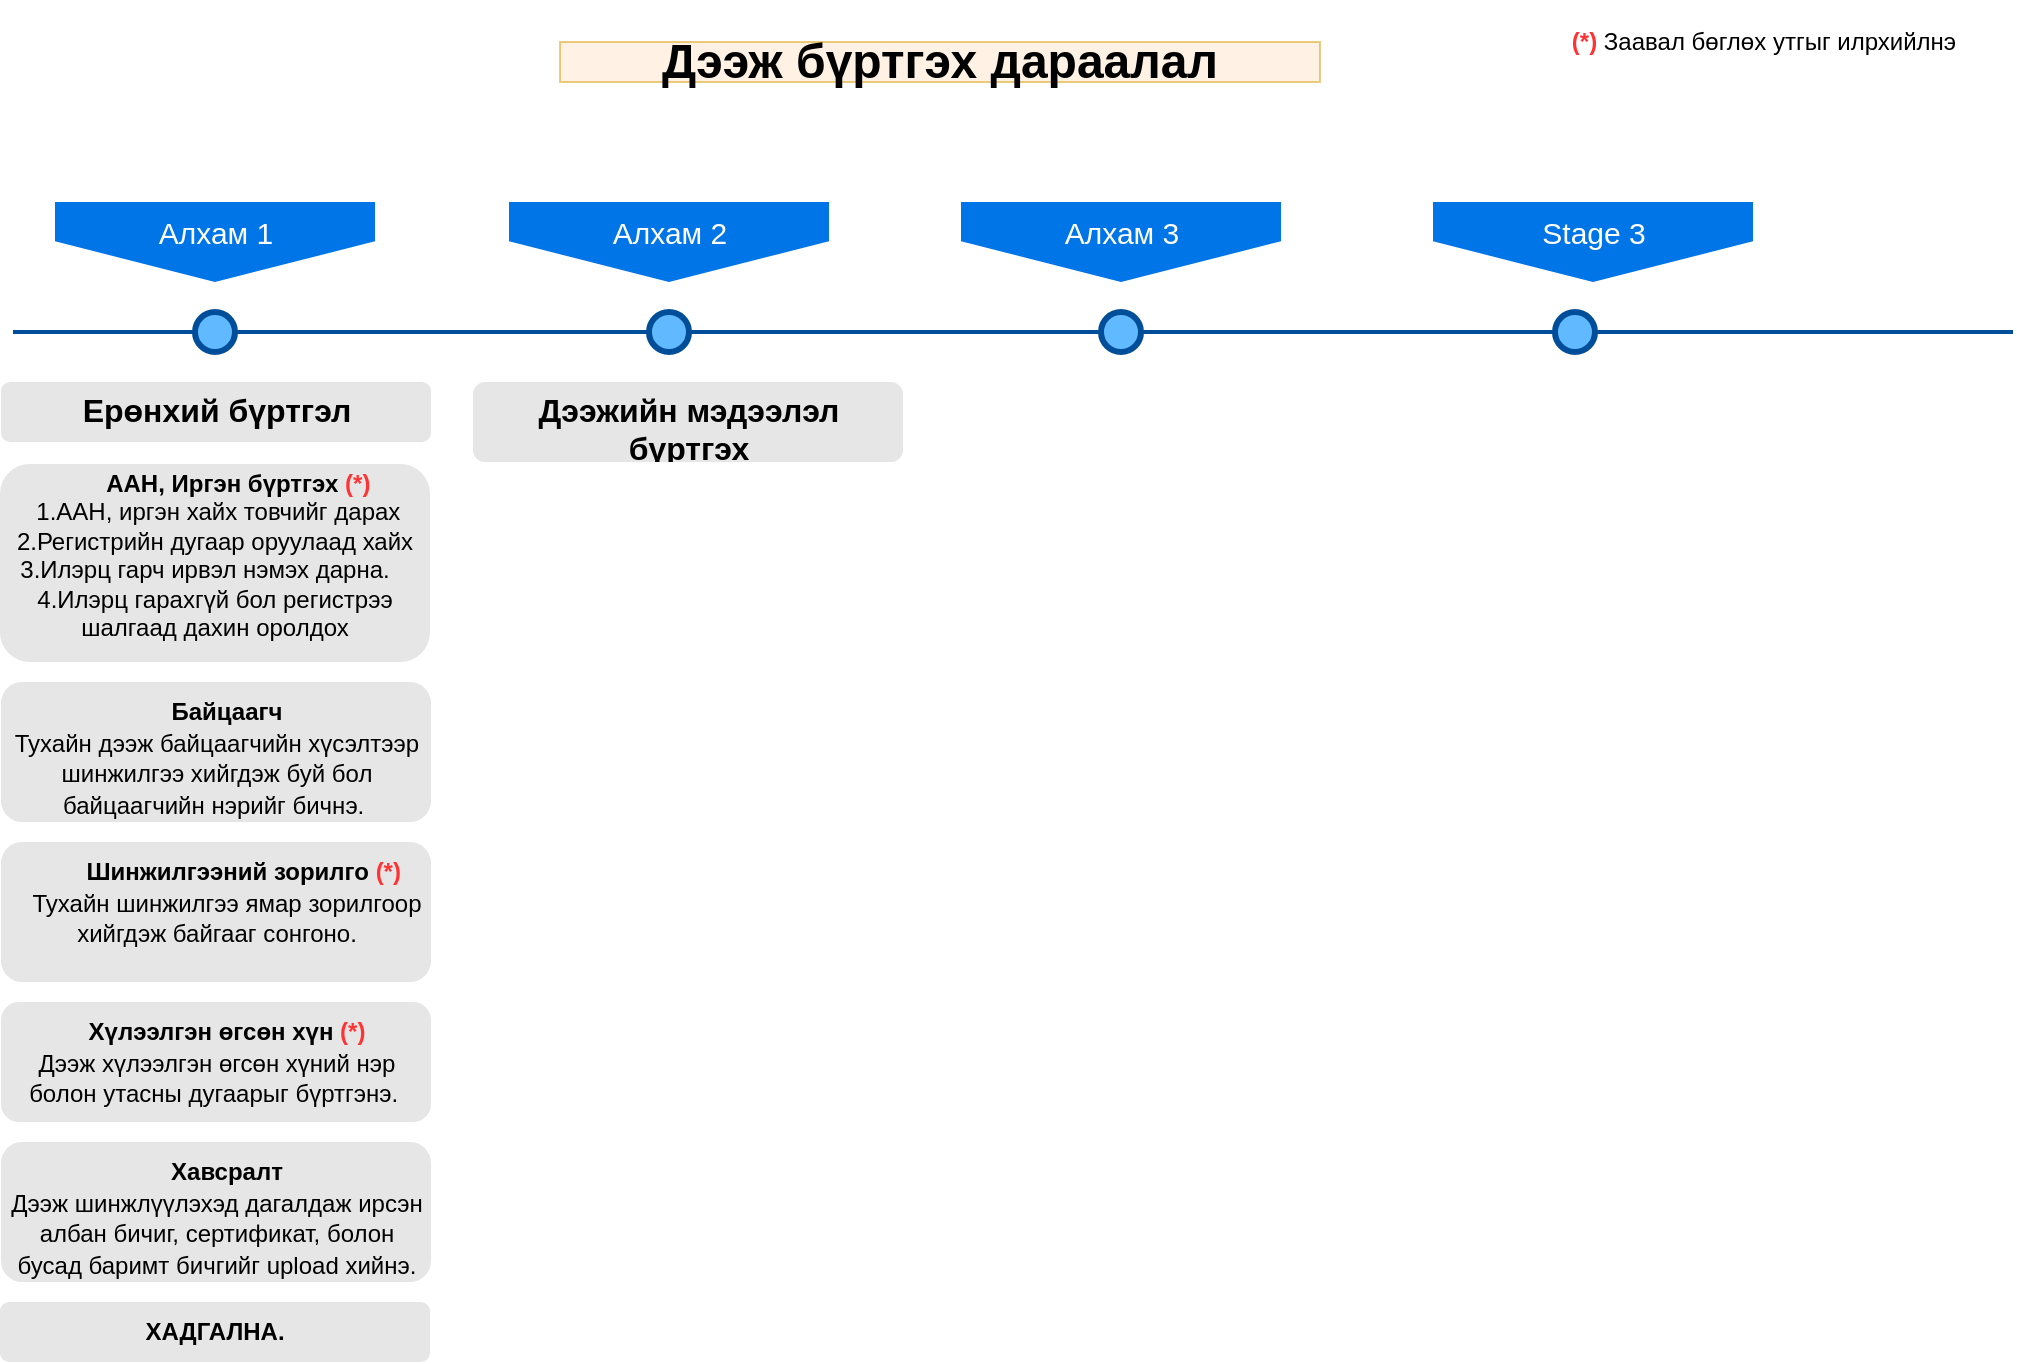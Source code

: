 <mxfile version="14.2.7" type="github">
  <diagram name="Page-1" id="82e54ff1-d628-8f03-85c4-9753963a91cd">
    <mxGraphModel dx="2031" dy="1089" grid="1" gridSize="10" guides="1" tooltips="1" connect="1" arrows="1" fold="1" page="1" pageScale="1" pageWidth="1169" pageHeight="827" background="#ffffff" math="0" shadow="0">
      <root>
        <mxCell id="0" />
        <mxCell id="1" parent="0" />
        <mxCell id="4ec97bd9e5d20128-1" value="" style="line;strokeWidth=2;html=1;fillColor=none;fontSize=28;fontColor=#004D99;strokeColor=#004D99;" parent="1" vertex="1">
          <mxGeometry x="66.5" y="160" width="1000" height="10" as="geometry" />
        </mxCell>
        <mxCell id="4ec97bd9e5d20128-5" value="Алхам 1" style="shape=offPageConnector;whiteSpace=wrap;html=1;fillColor=#0075E8;fontSize=15;fontColor=#FFFFFF;size=0.509;verticalAlign=top;strokeColor=none;" parent="1" vertex="1">
          <mxGeometry x="87.5" y="100" width="160" height="40" as="geometry" />
        </mxCell>
        <mxCell id="4ec97bd9e5d20128-6" value="&lt;span&gt;Алхам 3&lt;/span&gt;" style="shape=offPageConnector;whiteSpace=wrap;html=1;fillColor=#0075E8;fontSize=15;fontColor=#FFFFFF;size=0.509;verticalAlign=top;strokeColor=none;" parent="1" vertex="1">
          <mxGeometry x="540.5" y="100" width="160" height="40" as="geometry" />
        </mxCell>
        <mxCell id="4ec97bd9e5d20128-9" value="" style="ellipse;whiteSpace=wrap;html=1;fillColor=#61BAFF;fontSize=28;fontColor=#004D99;strokeWidth=3;strokeColor=#004D99;" parent="1" vertex="1">
          <mxGeometry x="157.5" y="155" width="20" height="20" as="geometry" />
        </mxCell>
        <mxCell id="4ec97bd9e5d20128-10" value="" style="ellipse;whiteSpace=wrap;html=1;fillColor=#61BAFF;fontSize=28;fontColor=#004D99;strokeWidth=3;strokeColor=#004D99;" parent="1" vertex="1">
          <mxGeometry x="384.5" y="155" width="20" height="20" as="geometry" />
        </mxCell>
        <mxCell id="4ec97bd9e5d20128-11" value="" style="ellipse;whiteSpace=wrap;html=1;fillColor=#61BAFF;fontSize=28;fontColor=#004D99;strokeWidth=3;strokeColor=#004D99;" parent="1" vertex="1">
          <mxGeometry x="610.5" y="155" width="20" height="20" as="geometry" />
        </mxCell>
        <mxCell id="4ec97bd9e5d20128-13" value="" style="ellipse;whiteSpace=wrap;html=1;fillColor=#61BAFF;fontSize=28;fontColor=#004D99;strokeWidth=3;strokeColor=#004D99;" parent="1" vertex="1">
          <mxGeometry x="837.5" y="155" width="20" height="20" as="geometry" />
        </mxCell>
        <mxCell id="4ec97bd9e5d20128-14" value="&lt;h3&gt;&lt;font style=&quot;font-size: 16px&quot;&gt;Ерөнхий бүртгэл&lt;/font&gt;&lt;/h3&gt;" style="text;html=1;spacing=5;spacingTop=-20;whiteSpace=wrap;overflow=hidden;strokeColor=none;strokeWidth=3;fillColor=#E6E6E6;fontSize=13;fontColor=#000000;align=center;rounded=1;" parent="1" vertex="1">
          <mxGeometry x="60.5" y="190" width="215" height="30" as="geometry" />
        </mxCell>
        <mxCell id="eTi-LTEG1T1zRE0e5gj7-2" value="&lt;p style=&quot;line-height: 20%&quot;&gt;&lt;/p&gt;&lt;h3 style=&quot;font-size: 12px&quot;&gt;&lt;span style=&quot;font-size: 12px ; font-weight: normal ; text-align: justify&quot;&gt;&amp;nbsp; &amp;nbsp; &amp;nbsp; &amp;nbsp;&amp;nbsp;&lt;/span&gt;&lt;span style=&quot;font-size: 12px ; text-align: justify&quot;&gt;ААН, Иргэн бүртгэх&lt;/span&gt;&lt;span style=&quot;font-size: 12px ; text-align: justify&quot;&gt;&lt;span style=&quot;font-weight: normal&quot;&gt;&amp;nbsp;&lt;/span&gt;&lt;font color=&quot;#ff3333&quot;&gt;(*)&lt;/font&gt;&lt;font color=&quot;#990000&quot; style=&quot;font-weight: normal ; font-size: 12px&quot;&gt;&amp;nbsp; &amp;nbsp;&amp;nbsp;&lt;/font&gt;&lt;span style=&quot;font-weight: normal&quot;&gt;1.ААН, иргэн хайх товчийг дарах&amp;nbsp; 2.Регистрийн дугаар оруулаад хайх 3.Илэрц гарч ирвэл нэмэх дарна.&amp;nbsp; &amp;nbsp; 4.Илэрц гарахгүй бол регистрээ шалгаад дахин оролдох&lt;/span&gt;&lt;/span&gt;&lt;br&gt;&lt;/h3&gt;&lt;p&gt;&lt;/p&gt;" style="text;html=1;spacing=5;spacingTop=-20;whiteSpace=wrap;overflow=hidden;strokeWidth=3;fillColor=#E6E6E6;fontSize=13;fontColor=#000000;align=center;rounded=1;line-height: 1;" vertex="1" parent="1">
          <mxGeometry x="60" y="231" width="215" height="99" as="geometry" />
        </mxCell>
        <mxCell id="eTi-LTEG1T1zRE0e5gj7-3" value="&lt;p style=&quot;line-height: 20%&quot;&gt;&lt;/p&gt;&lt;h4&gt;&lt;span style=&quot;font-size: 12px ; font-weight: 400&quot;&gt;&amp;nbsp; &amp;nbsp; &amp;nbsp; &amp;nbsp; &amp;nbsp; &amp;nbsp;&lt;/span&gt;&lt;span style=&quot;font-size: 12px&quot;&gt;Шинжилгээний зорилго&lt;/span&gt;&lt;span style=&quot;font-size: 12px ; font-weight: 400&quot;&gt;&amp;nbsp;&lt;/span&gt;&lt;span style=&quot;font-size: 12px&quot;&gt;&lt;font color=&quot;#ff3333&quot;&gt;(*)&lt;/font&gt;&lt;/span&gt;&lt;span style=&quot;font-size: 12px ; font-weight: 400&quot;&gt;&amp;nbsp; &amp;nbsp; &amp;nbsp; &amp;nbsp;Тухайн шинжилгээ ямар зорилгоор хийгдэж байгааг сонгоно.&lt;/span&gt;&lt;/h4&gt;&lt;p&gt;&lt;/p&gt;" style="text;html=1;spacing=5;spacingTop=-20;whiteSpace=wrap;overflow=hidden;strokeWidth=3;fillColor=#E6E6E6;fontSize=13;fontColor=#000000;align=center;rounded=1;line-height: 1;" vertex="1" parent="1">
          <mxGeometry x="60.5" y="420" width="215" height="70" as="geometry" />
        </mxCell>
        <mxCell id="eTi-LTEG1T1zRE0e5gj7-4" value="&lt;p style=&quot;line-height: 20%&quot;&gt;&lt;/p&gt;&lt;h4&gt;&lt;span style=&quot;font-size: 12px ; font-weight: 400&quot;&gt;&amp;nbsp; &amp;nbsp; &amp;nbsp; &amp;nbsp; &amp;nbsp; &amp;nbsp; &amp;nbsp; &amp;nbsp; &amp;nbsp; &amp;nbsp; &amp;nbsp; &lt;/span&gt;&lt;span style=&quot;font-size: 12px&quot;&gt;Байцаагч&lt;/span&gt;&lt;span style=&quot;font-size: 12px ; font-weight: 400&quot;&gt;&amp;nbsp; &amp;nbsp; &amp;nbsp; &amp;nbsp; &amp;nbsp; &amp;nbsp; &amp;nbsp; &amp;nbsp; &amp;nbsp; &amp;nbsp; Тухайн дээж байцаагчийн хүсэлтээр шинжилгээ хийгдэж буй бол байцаагчийн нэрийг бичнэ.&amp;nbsp;&lt;/span&gt;&lt;/h4&gt;&lt;p&gt;&lt;/p&gt;" style="text;html=1;spacing=5;spacingTop=-20;whiteSpace=wrap;overflow=hidden;strokeWidth=3;fillColor=#E6E6E6;fontSize=13;fontColor=#000000;align=center;rounded=1;line-height: 1;" vertex="1" parent="1">
          <mxGeometry x="60.5" y="340" width="215" height="70" as="geometry" />
        </mxCell>
        <mxCell id="eTi-LTEG1T1zRE0e5gj7-5" value="&lt;p style=&quot;line-height: 20%&quot;&gt;&lt;/p&gt;&lt;h4&gt;&lt;span style=&quot;font-size: 12px ; font-weight: 400&quot;&gt;&amp;nbsp; &amp;nbsp; &amp;nbsp; &amp;nbsp; &amp;nbsp; &lt;/span&gt;&lt;span style=&quot;font-size: 12px&quot;&gt;Хүлээлгэн өгсөн хүн &lt;font color=&quot;#ff3333&quot;&gt;(*)&lt;/font&gt;&amp;nbsp;&amp;nbsp;&lt;/span&gt;&lt;span style=&quot;font-size: 12px ; font-weight: 400&quot;&gt;&amp;nbsp; &amp;nbsp; &amp;nbsp; Дээж хүлээлгэн өгсөн хүний нэр болон утасны дугаарыг бүртгэнэ.&amp;nbsp;&lt;/span&gt;&lt;/h4&gt;&lt;p&gt;&lt;/p&gt;" style="text;html=1;spacing=5;spacingTop=-20;whiteSpace=wrap;overflow=hidden;strokeWidth=3;fillColor=#E6E6E6;fontSize=13;fontColor=#000000;align=center;rounded=1;line-height: 1;" vertex="1" parent="1">
          <mxGeometry x="60.5" y="500" width="215" height="60" as="geometry" />
        </mxCell>
        <mxCell id="eTi-LTEG1T1zRE0e5gj7-6" value="&lt;h3&gt;&lt;font style=&quot;font-size: 16px&quot;&gt;Дээжийн мэдээлэл бүртгэх&lt;/font&gt;&lt;/h3&gt;" style="text;html=1;spacing=5;spacingTop=-20;whiteSpace=wrap;overflow=hidden;strokeColor=none;strokeWidth=3;fillColor=#E6E6E6;fontSize=13;fontColor=#000000;align=center;rounded=1;" vertex="1" parent="1">
          <mxGeometry x="296.5" y="190" width="215" height="40" as="geometry" />
        </mxCell>
        <mxCell id="eTi-LTEG1T1zRE0e5gj7-8" value="&lt;p style=&quot;line-height: 20%&quot;&gt;&lt;/p&gt;&lt;h4&gt;&lt;span style=&quot;font-size: 12px ; font-weight: 400&quot;&gt;&amp;nbsp; &amp;nbsp; &amp;nbsp; &amp;nbsp; &amp;nbsp; &amp;nbsp; &amp;nbsp; &amp;nbsp; &amp;nbsp; &amp;nbsp; &amp;nbsp; &lt;/span&gt;&lt;span style=&quot;font-size: 12px&quot;&gt;Хавсралт&lt;/span&gt;&lt;span style=&quot;font-size: 12px ; font-weight: 400&quot;&gt;&amp;nbsp; &amp;nbsp; &amp;nbsp; &amp;nbsp; &amp;nbsp; &amp;nbsp; &amp;nbsp; &amp;nbsp; &amp;nbsp; &amp;nbsp; Дээж шинжлүүлэхэд дагалдаж ирсэн албан бичиг, сертификат, болон бусад баримт бичгийг upload хийнэ.&lt;/span&gt;&lt;/h4&gt;&lt;p&gt;&lt;/p&gt;" style="text;html=1;spacing=5;spacingTop=-20;whiteSpace=wrap;overflow=hidden;strokeWidth=3;fillColor=#E6E6E6;fontSize=13;fontColor=#000000;align=center;rounded=1;line-height: 1;" vertex="1" parent="1">
          <mxGeometry x="60.5" y="570" width="215" height="70" as="geometry" />
        </mxCell>
        <mxCell id="eTi-LTEG1T1zRE0e5gj7-9" value="&lt;p style=&quot;line-height: 20%&quot;&gt;&lt;/p&gt;&lt;h4&gt;&lt;span style=&quot;font-size: 12px&quot;&gt;ХАДГАЛНА.&lt;/span&gt;&lt;/h4&gt;&lt;p&gt;&lt;/p&gt;" style="text;html=1;spacing=5;spacingTop=-20;whiteSpace=wrap;overflow=hidden;strokeWidth=3;fillColor=#E6E6E6;fontSize=13;fontColor=#000000;align=center;rounded=1;line-height: 1;" vertex="1" parent="1">
          <mxGeometry x="60" y="650" width="215" height="30" as="geometry" />
        </mxCell>
        <mxCell id="eTi-LTEG1T1zRE0e5gj7-11" value="&lt;span&gt;Алхам 2&lt;/span&gt;" style="shape=offPageConnector;whiteSpace=wrap;html=1;fillColor=#0075E8;fontSize=15;fontColor=#FFFFFF;size=0.509;verticalAlign=top;strokeColor=none;" vertex="1" parent="1">
          <mxGeometry x="314.5" y="100" width="160" height="40" as="geometry" />
        </mxCell>
        <mxCell id="eTi-LTEG1T1zRE0e5gj7-12" value="&lt;span&gt;Stage 3&lt;/span&gt;" style="shape=offPageConnector;whiteSpace=wrap;html=1;fillColor=#0075E8;fontSize=15;fontColor=#FFFFFF;size=0.509;verticalAlign=top;strokeColor=none;" vertex="1" parent="1">
          <mxGeometry x="776.5" y="100" width="160" height="40" as="geometry" />
        </mxCell>
        <mxCell id="eTi-LTEG1T1zRE0e5gj7-13" value="&lt;h1&gt;Дээж бүртгэх дараалал&lt;/h1&gt;" style="text;html=1;strokeColor=#d79b00;fillColor=#ffe6cc;align=center;verticalAlign=middle;whiteSpace=wrap;rounded=0;opacity=50;" vertex="1" parent="1">
          <mxGeometry x="340" y="20" width="380" height="20" as="geometry" />
        </mxCell>
        <mxCell id="eTi-LTEG1T1zRE0e5gj7-14" value="&lt;b&gt;&lt;font color=&quot;#ff3333&quot;&gt;(*)&lt;/font&gt;&lt;/b&gt; Заавал бөглөх утгыг илрхийлнэ" style="text;html=1;strokeColor=none;fillColor=none;align=center;verticalAlign=middle;whiteSpace=wrap;rounded=0;opacity=50;" vertex="1" parent="1">
          <mxGeometry x="816.5" y="10" width="250" height="20" as="geometry" />
        </mxCell>
      </root>
    </mxGraphModel>
  </diagram>
</mxfile>
